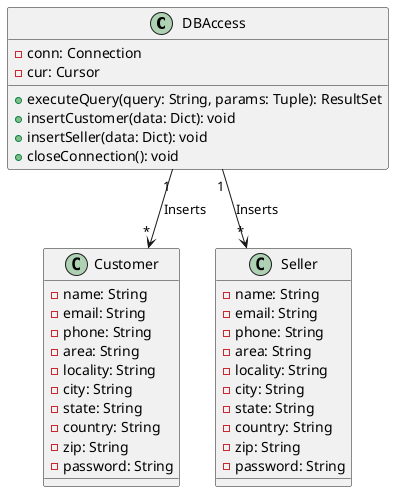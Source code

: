 @startuml
class DBAccess {
  - conn: Connection
  - cur: Cursor
  + executeQuery(query: String, params: Tuple): ResultSet
  + insertCustomer(data: Dict): void
  + insertSeller(data: Dict): void
  + closeConnection(): void
}

class Customer {
  - name: String
  - email: String
  - phone: String
  - area: String
  - locality: String
  - city: String
  - state: String
  - country: String
  - zip: String
  - password: String
}

class Seller {
  - name: String
  - email: String
  - phone: String
  - area: String
  - locality: String
  - city: String
  - state: String
  - country: String
  - zip: String
  - password: String
}

DBAccess "1" --> "*" Customer: Inserts
DBAccess "1" --> "*" Seller: Inserts
@endumlc:\Users\Shree\Downloads\ClassDiagram.png c:\Users\Shree\Downloads\ClassDiagram.svg